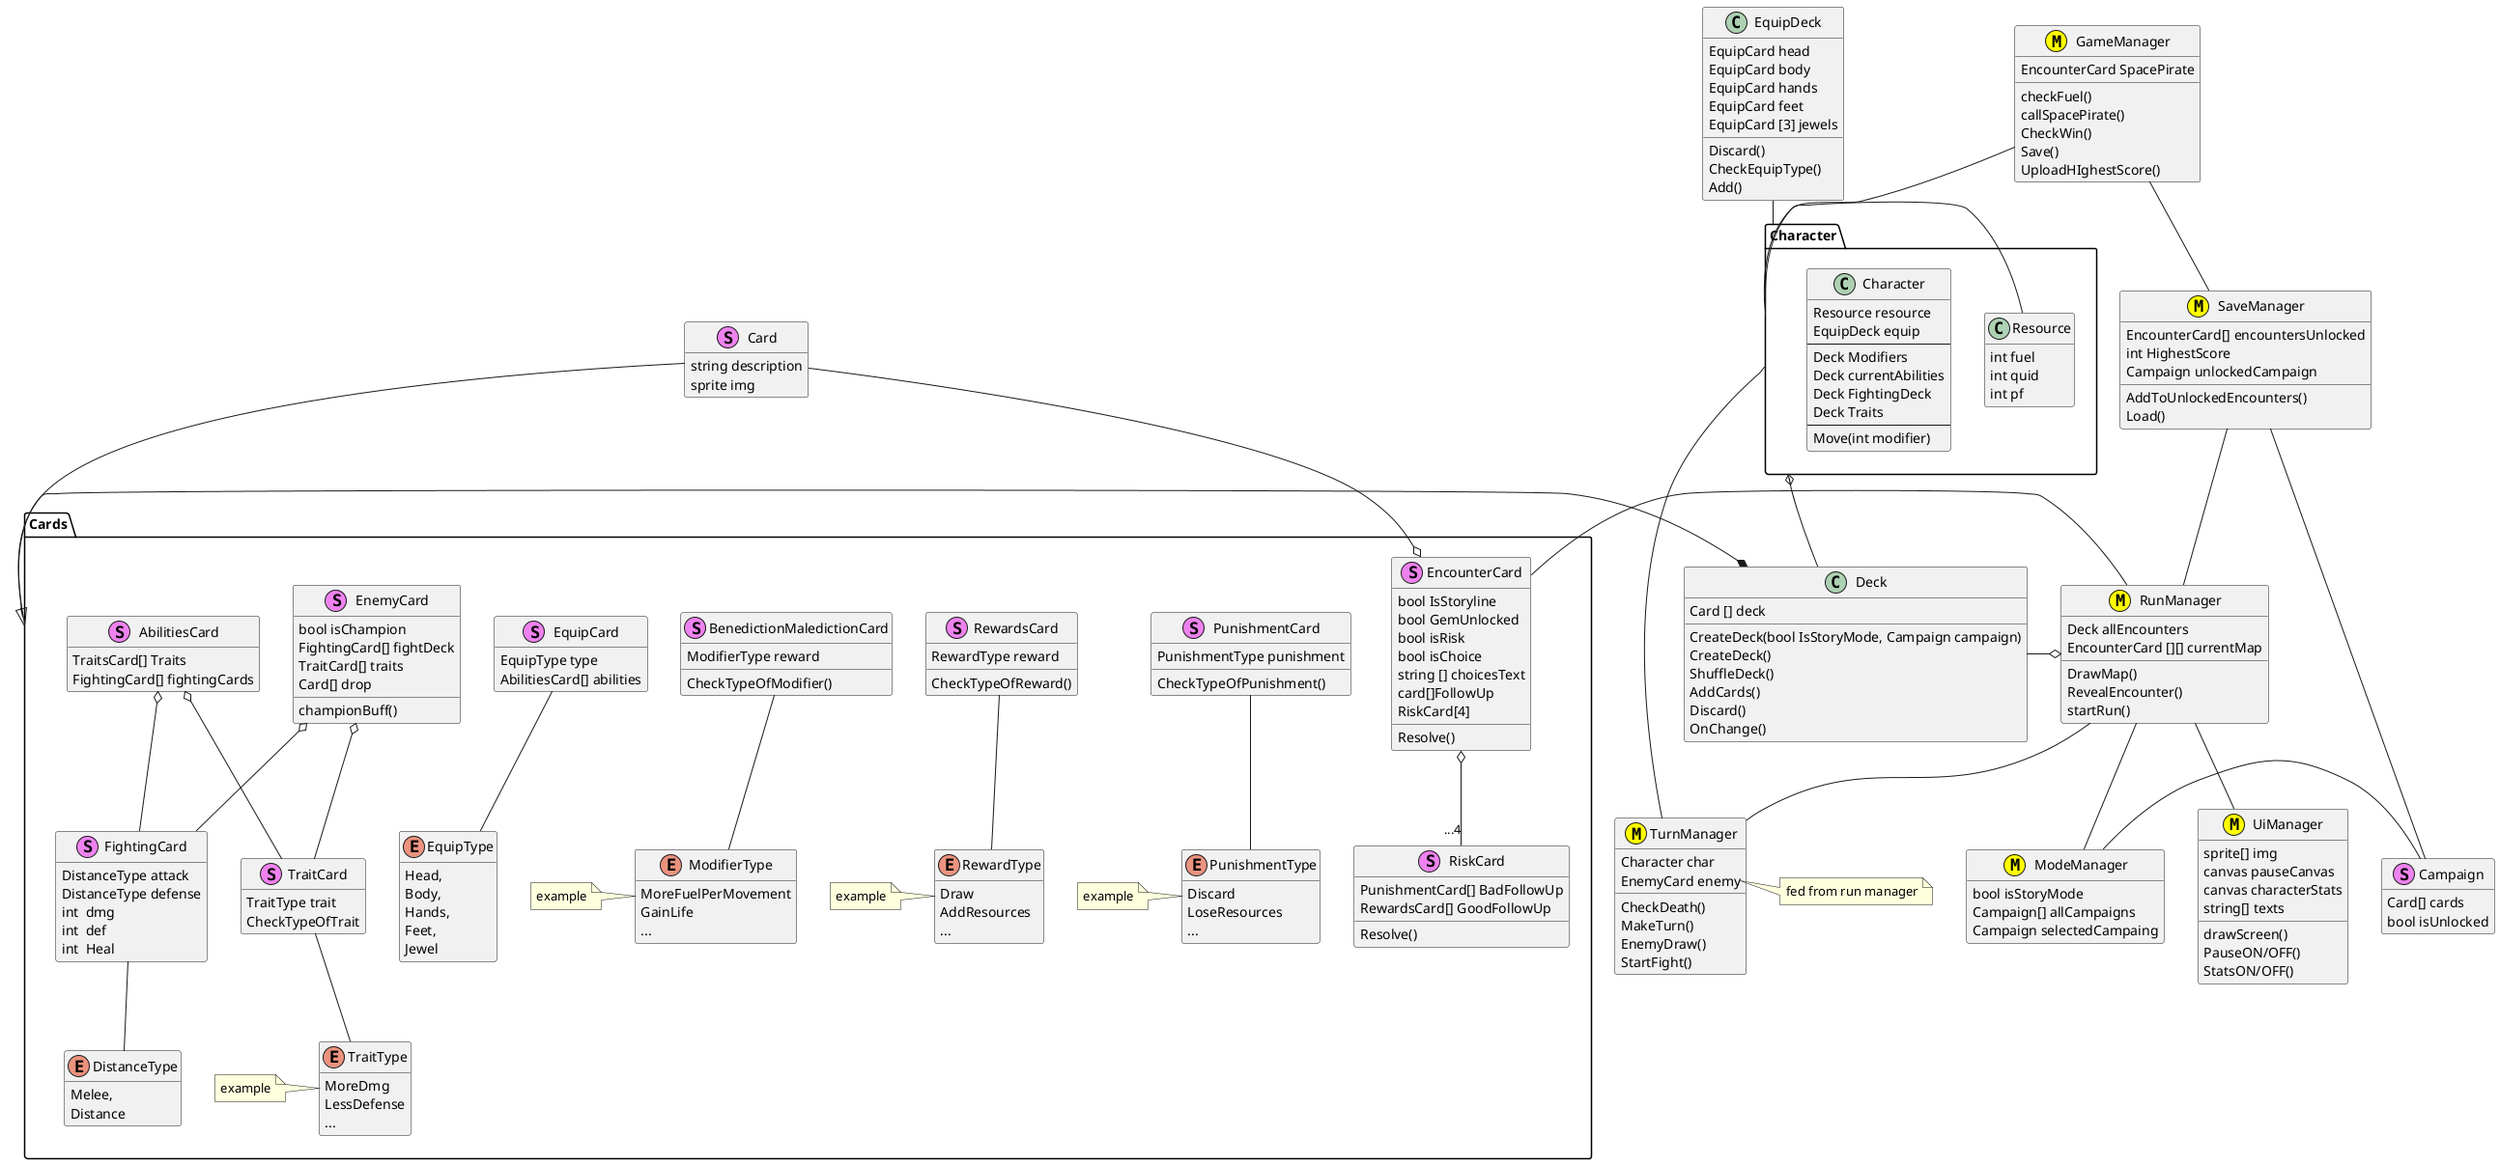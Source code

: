 @startuml
hide empty members
class ModeManager<<M, yellow>>{
bool isStoryMode
Campaign[] allCampaigns
Campaign selectedCampaing
}
class Campaign<<S, violet>>{
Card[] cards
bool isUnlocked
}
class Deck{
Card [] deck
CreateDeck(bool IsStoryMode, Campaign campaign)
CreateDeck()
ShuffleDeck()
AddCards()
Discard()
OnChange()
}
class EquipDeck{
EquipCard head
EquipCard body
EquipCard hands
EquipCard feet
EquipCard [3] jewels
Discard()
CheckEquipType()
Add()
}
class Card  <<S, violet>>{
string description
sprite img
}
package "Cards"{
 

class EncounterCard<<S, violet>>{
bool IsStoryline
bool GemUnlocked
bool isRisk
bool isChoice 
string [] choicesText
card[]FollowUp
RiskCard[4]
Resolve()
}
class RiskCard<<S, violet>>{
PunishmentCard[] BadFollowUp
RewardsCard[] GoodFollowUp
Resolve()
}
class PunishmentCard<<S, violet>>{
PunishmentType punishment
CheckTypeOfPunishment()
}
class RewardsCard<<S, violet>>{
RewardType reward
CheckTypeOfReward()
}
class BenedictionMaledictionCard<<S, violet>>{
ModifierType reward
CheckTypeOfModifier()

}
class EquipCard<<S, violet>>{
EquipType type
AbilitiesCard[] abilities

}
enum EquipType{
Head,
Body,
Hands,
Feet,
Jewel
}

Class EnemyCard<<S, violet>>{
bool isChampion
FightingCard[] fightDeck
TraitCard[] traits
championBuff()
Card[] drop
}
Class AbilitiesCard<<S, violet>>{
TraitsCard[] Traits
FightingCard[] fightingCards
}
class FightingCard<<S, violet>>{
DistanceType attack
DistanceType defense
int  dmg
int  def
int  Heal
}
class TraitCard<<S, violet>>{
TraitType trait
CheckTypeOfTrait
}

enum DistanceType{
Melee,
Distance
}
enum PunishmentType{
Discard
LoseResources
...
}
enum RewardType{
Draw
AddResources
...
}
enum ModifierType{
MoreFuelPerMovement
GainLife
...
}
enum TraitType{
MoreDmg
LessDefense
...
}

note left of ModifierType
example
end note
note left of TraitType
example
end note
note left of RewardType
example
end note
note left of PunishmentType
example
end note

}

package "Character"{
class Resource{
int fuel
int quid
int pf
}
class Character{
Resource resource
EquipDeck equip
---
Deck Modifiers
Deck currentAbilities
Deck FightingDeck
Deck Traits
---
Move(int modifier)
}
}

class TurnManager <<M, yellow>> {
Character char
EnemyCard enemy
CheckDeath()
MakeTurn()
EnemyDraw()
StartFight()
}
class RunManager <<M, yellow>>{
Deck allEncounters
DrawMap()
RevealEncounter()
EncounterCard [][] currentMap
startRun()
}
class UiManager <<M, yellow>>{
sprite[] img
canvas pauseCanvas
canvas characterStats
string[] texts
drawScreen()
PauseON/OFF()
StatsON/OFF()
} 

class SaveManager <<M, yellow>>{
EncounterCard[] encountersUnlocked
AddToUnlockedEncounters()
Load()
int HighestScore
Campaign unlockedCampaign
}

class GameManager <<M, yellow>>{
EncounterCard SpacePirate
checkFuel()
callSpacePirate()
CheckWin()
Save()
UploadHIghestScore()
}
note right of TurnManager::enemy
fed from run manager
end note

FightingCard-- DistanceType
EquipCard-- EquipType
PunishmentCard-- PunishmentType
RewardsCard-- RewardType
BenedictionMaledictionCard-- ModifierType
Deck*-left- "Cards"
Deck-o RunManager
Deck-up-o Character
EquipDeck-down- Character
TraitCard-- TraitType
EncounterCard o--"...4" RiskCard
AbilitiesCard o-- FightingCard
AbilitiesCard o-- TraitCard
EnemyCard o-- TraitCard
EnemyCard o-- FightingCard
Card--|> "Cards"
EncounterCard o-- Card
GameManager-- Character
Resource-right- Character
ModeManager- Campaign
RunManager-- ModeManager
GameManager-- SaveManager
RunManager-- UiManager
RunManager-- TurnManager
SaveManager-- Campaign
SaveManager-- RunManager
RunManager-- EncounterCard
TurnManager-- Character



@enduml

- <<S, violet>> per gli scriptable object 
- <<M, yellow>> per i monobehaviour 

note::

La classe run manager al start run prende le carte sbloccate, fa scegliere gli encounter e builda di conseguenza il mazzo
run manager al reveal della encounter fa partire il resolve della classe che nel caso serva puo' prendere uimanager e turnmanager per i combattimenti
gli enum di tipo type sono degli esempi, nello scriptable a loro collegato ci sara uno switch dentro la funzione che fa agire di conseguneza la carta
